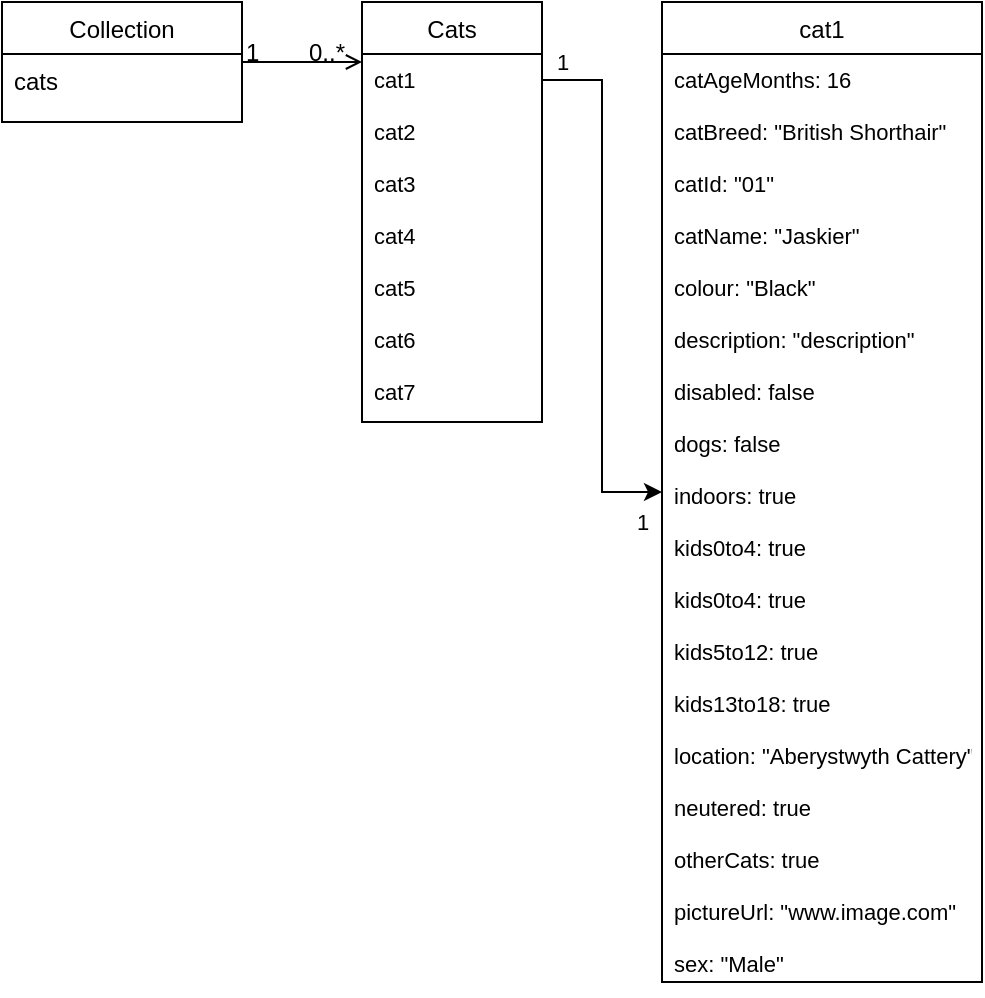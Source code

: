 <mxfile version="13.0.5" type="device"><diagram id="C5RBs43oDa-KdzZeNtuy" name="Page-1"><mxGraphModel dx="596" dy="958" grid="1" gridSize="10" guides="1" tooltips="1" connect="1" arrows="1" fold="1" page="1" pageScale="1" pageWidth="827" pageHeight="1169" math="0" shadow="0"><root><mxCell id="WIyWlLk6GJQsqaUBKTNV-0"/><mxCell id="WIyWlLk6GJQsqaUBKTNV-1" parent="WIyWlLk6GJQsqaUBKTNV-0"/><mxCell id="zkfFHV4jXpPFQw0GAbJ--26" value="" style="endArrow=open;shadow=0;strokeWidth=1;strokeColor=#000000;rounded=0;endFill=1;edgeStyle=elbowEdgeStyle;elbow=vertical;" parent="WIyWlLk6GJQsqaUBKTNV-1" source="zkfFHV4jXpPFQw0GAbJ--0" target="zkfFHV4jXpPFQw0GAbJ--17" edge="1"><mxGeometry x="0.5" y="41" relative="1" as="geometry"><mxPoint x="380" y="192" as="sourcePoint"/><mxPoint x="540" y="192" as="targetPoint"/><mxPoint x="-40" y="32" as="offset"/></mxGeometry></mxCell><mxCell id="zkfFHV4jXpPFQw0GAbJ--27" value="1" style="resizable=0;align=left;verticalAlign=bottom;labelBackgroundColor=none;fontSize=12;" parent="zkfFHV4jXpPFQw0GAbJ--26" connectable="0" vertex="1"><mxGeometry x="-1" relative="1" as="geometry"><mxPoint y="4" as="offset"/></mxGeometry></mxCell><mxCell id="zkfFHV4jXpPFQw0GAbJ--28" value="0..*" style="resizable=0;align=right;verticalAlign=bottom;labelBackgroundColor=none;fontSize=12;" parent="zkfFHV4jXpPFQw0GAbJ--26" connectable="0" vertex="1"><mxGeometry x="1" relative="1" as="geometry"><mxPoint x="-7" y="4" as="offset"/></mxGeometry></mxCell><mxCell id="zkfFHV4jXpPFQw0GAbJ--0" value="Collection" style="swimlane;fontStyle=0;align=center;verticalAlign=top;childLayout=stackLayout;horizontal=1;startSize=26;horizontalStack=0;resizeParent=1;resizeLast=0;collapsible=1;marginBottom=0;rounded=0;shadow=0;strokeWidth=1;" parent="WIyWlLk6GJQsqaUBKTNV-1" vertex="1"><mxGeometry x="10" y="20" width="120" height="60" as="geometry"><mxRectangle x="230" y="140" width="160" height="26" as="alternateBounds"/></mxGeometry></mxCell><mxCell id="zkfFHV4jXpPFQw0GAbJ--1" value="cats" style="text;align=left;verticalAlign=top;spacingLeft=4;spacingRight=4;overflow=hidden;rotatable=0;points=[[0,0.5],[1,0.5]];portConstraint=eastwest;" parent="zkfFHV4jXpPFQw0GAbJ--0" vertex="1"><mxGeometry y="26" width="120" height="26" as="geometry"/></mxCell><mxCell id="zkfFHV4jXpPFQw0GAbJ--17" value="Cats" style="swimlane;fontStyle=0;align=center;verticalAlign=top;childLayout=stackLayout;horizontal=1;startSize=26;horizontalStack=0;resizeParent=1;resizeLast=0;collapsible=1;marginBottom=0;rounded=0;shadow=0;strokeWidth=1;" parent="WIyWlLk6GJQsqaUBKTNV-1" vertex="1"><mxGeometry x="190" y="20" width="90" height="210" as="geometry"><mxRectangle x="550" y="140" width="160" height="26" as="alternateBounds"/></mxGeometry></mxCell><mxCell id="zkfFHV4jXpPFQw0GAbJ--18" value="cat1" style="text;align=left;verticalAlign=top;spacingLeft=4;spacingRight=4;overflow=hidden;rotatable=0;points=[[0,0.5],[1,0.5]];portConstraint=eastwest;fontSize=11;" parent="zkfFHV4jXpPFQw0GAbJ--17" vertex="1"><mxGeometry y="26" width="90" height="26" as="geometry"/></mxCell><mxCell id="UbDzmQBTZLKI4Wu9xhtd-22" value="cat2" style="text;align=left;verticalAlign=top;spacingLeft=4;spacingRight=4;overflow=hidden;rotatable=0;points=[[0,0.5],[1,0.5]];portConstraint=eastwest;fontSize=11;" vertex="1" parent="zkfFHV4jXpPFQw0GAbJ--17"><mxGeometry y="52" width="90" height="26" as="geometry"/></mxCell><mxCell id="UbDzmQBTZLKI4Wu9xhtd-23" value="cat3" style="text;align=left;verticalAlign=top;spacingLeft=4;spacingRight=4;overflow=hidden;rotatable=0;points=[[0,0.5],[1,0.5]];portConstraint=eastwest;fontSize=11;" vertex="1" parent="zkfFHV4jXpPFQw0GAbJ--17"><mxGeometry y="78" width="90" height="26" as="geometry"/></mxCell><mxCell id="UbDzmQBTZLKI4Wu9xhtd-24" value="cat4" style="text;align=left;verticalAlign=top;spacingLeft=4;spacingRight=4;overflow=hidden;rotatable=0;points=[[0,0.5],[1,0.5]];portConstraint=eastwest;fontSize=11;" vertex="1" parent="zkfFHV4jXpPFQw0GAbJ--17"><mxGeometry y="104" width="90" height="26" as="geometry"/></mxCell><mxCell id="UbDzmQBTZLKI4Wu9xhtd-25" value="cat5" style="text;align=left;verticalAlign=top;spacingLeft=4;spacingRight=4;overflow=hidden;rotatable=0;points=[[0,0.5],[1,0.5]];portConstraint=eastwest;fontSize=11;" vertex="1" parent="zkfFHV4jXpPFQw0GAbJ--17"><mxGeometry y="130" width="90" height="26" as="geometry"/></mxCell><mxCell id="UbDzmQBTZLKI4Wu9xhtd-26" value="cat6" style="text;align=left;verticalAlign=top;spacingLeft=4;spacingRight=4;overflow=hidden;rotatable=0;points=[[0,0.5],[1,0.5]];portConstraint=eastwest;fontSize=11;" vertex="1" parent="zkfFHV4jXpPFQw0GAbJ--17"><mxGeometry y="156" width="90" height="26" as="geometry"/></mxCell><mxCell id="UbDzmQBTZLKI4Wu9xhtd-27" value="cat7" style="text;align=left;verticalAlign=top;spacingLeft=4;spacingRight=4;overflow=hidden;rotatable=0;points=[[0,0.5],[1,0.5]];portConstraint=eastwest;fontSize=11;" vertex="1" parent="zkfFHV4jXpPFQw0GAbJ--17"><mxGeometry y="182" width="90" height="26" as="geometry"/></mxCell><mxCell id="UbDzmQBTZLKI4Wu9xhtd-36" style="edgeStyle=orthogonalEdgeStyle;rounded=0;orthogonalLoop=1;jettySize=auto;html=1;fontSize=11;" edge="1" parent="WIyWlLk6GJQsqaUBKTNV-1" source="zkfFHV4jXpPFQw0GAbJ--18" target="UbDzmQBTZLKI4Wu9xhtd-28"><mxGeometry relative="1" as="geometry"/></mxCell><mxCell id="UbDzmQBTZLKI4Wu9xhtd-28" value="cat1" style="swimlane;fontStyle=0;align=center;verticalAlign=top;childLayout=stackLayout;horizontal=1;startSize=26;horizontalStack=0;resizeParent=1;resizeLast=0;collapsible=1;marginBottom=0;rounded=0;shadow=0;strokeWidth=1;" vertex="1" parent="WIyWlLk6GJQsqaUBKTNV-1"><mxGeometry x="340" y="20" width="160" height="490" as="geometry"><mxRectangle x="550" y="140" width="160" height="26" as="alternateBounds"/></mxGeometry></mxCell><mxCell id="UbDzmQBTZLKI4Wu9xhtd-29" value="catAgeMonths: 16" style="text;align=left;verticalAlign=top;spacingLeft=4;spacingRight=4;overflow=hidden;rotatable=0;points=[[0,0.5],[1,0.5]];portConstraint=eastwest;fontSize=11;" vertex="1" parent="UbDzmQBTZLKI4Wu9xhtd-28"><mxGeometry y="26" width="160" height="26" as="geometry"/></mxCell><mxCell id="UbDzmQBTZLKI4Wu9xhtd-30" value="catBreed: &quot;British Shorthair&quot;" style="text;align=left;verticalAlign=top;spacingLeft=4;spacingRight=4;overflow=hidden;rotatable=0;points=[[0,0.5],[1,0.5]];portConstraint=eastwest;fontSize=11;" vertex="1" parent="UbDzmQBTZLKI4Wu9xhtd-28"><mxGeometry y="52" width="160" height="26" as="geometry"/></mxCell><mxCell id="UbDzmQBTZLKI4Wu9xhtd-31" value="catId: &quot;01&quot;" style="text;align=left;verticalAlign=top;spacingLeft=4;spacingRight=4;overflow=hidden;rotatable=0;points=[[0,0.5],[1,0.5]];portConstraint=eastwest;fontSize=11;" vertex="1" parent="UbDzmQBTZLKI4Wu9xhtd-28"><mxGeometry y="78" width="160" height="26" as="geometry"/></mxCell><mxCell id="UbDzmQBTZLKI4Wu9xhtd-32" value="catName: &quot;Jaskier&quot;" style="text;align=left;verticalAlign=top;spacingLeft=4;spacingRight=4;overflow=hidden;rotatable=0;points=[[0,0.5],[1,0.5]];portConstraint=eastwest;fontSize=11;" vertex="1" parent="UbDzmQBTZLKI4Wu9xhtd-28"><mxGeometry y="104" width="160" height="26" as="geometry"/></mxCell><mxCell id="UbDzmQBTZLKI4Wu9xhtd-33" value="colour: &quot;Black&quot;" style="text;align=left;verticalAlign=top;spacingLeft=4;spacingRight=4;overflow=hidden;rotatable=0;points=[[0,0.5],[1,0.5]];portConstraint=eastwest;fontSize=11;" vertex="1" parent="UbDzmQBTZLKI4Wu9xhtd-28"><mxGeometry y="130" width="160" height="26" as="geometry"/></mxCell><mxCell id="UbDzmQBTZLKI4Wu9xhtd-34" value="description: &quot;description&quot;" style="text;align=left;verticalAlign=top;spacingLeft=4;spacingRight=4;overflow=hidden;rotatable=0;points=[[0,0.5],[1,0.5]];portConstraint=eastwest;fontSize=11;" vertex="1" parent="UbDzmQBTZLKI4Wu9xhtd-28"><mxGeometry y="156" width="160" height="26" as="geometry"/></mxCell><mxCell id="UbDzmQBTZLKI4Wu9xhtd-35" value="disabled: false" style="text;align=left;verticalAlign=top;spacingLeft=4;spacingRight=4;overflow=hidden;rotatable=0;points=[[0,0.5],[1,0.5]];portConstraint=eastwest;fontSize=11;" vertex="1" parent="UbDzmQBTZLKI4Wu9xhtd-28"><mxGeometry y="182" width="160" height="26" as="geometry"/></mxCell><mxCell id="UbDzmQBTZLKI4Wu9xhtd-37" value="dogs: false" style="text;align=left;verticalAlign=top;spacingLeft=4;spacingRight=4;overflow=hidden;rotatable=0;points=[[0,0.5],[1,0.5]];portConstraint=eastwest;fontSize=11;" vertex="1" parent="UbDzmQBTZLKI4Wu9xhtd-28"><mxGeometry y="208" width="160" height="26" as="geometry"/></mxCell><mxCell id="UbDzmQBTZLKI4Wu9xhtd-38" value="indoors: true" style="text;align=left;verticalAlign=top;spacingLeft=4;spacingRight=4;overflow=hidden;rotatable=0;points=[[0,0.5],[1,0.5]];portConstraint=eastwest;fontSize=11;" vertex="1" parent="UbDzmQBTZLKI4Wu9xhtd-28"><mxGeometry y="234" width="160" height="26" as="geometry"/></mxCell><mxCell id="UbDzmQBTZLKI4Wu9xhtd-39" value="kids0to4: true" style="text;align=left;verticalAlign=top;spacingLeft=4;spacingRight=4;overflow=hidden;rotatable=0;points=[[0,0.5],[1,0.5]];portConstraint=eastwest;fontSize=11;" vertex="1" parent="UbDzmQBTZLKI4Wu9xhtd-28"><mxGeometry y="260" width="160" height="26" as="geometry"/></mxCell><mxCell id="UbDzmQBTZLKI4Wu9xhtd-40" value="kids0to4: true" style="text;align=left;verticalAlign=top;spacingLeft=4;spacingRight=4;overflow=hidden;rotatable=0;points=[[0,0.5],[1,0.5]];portConstraint=eastwest;fontSize=11;" vertex="1" parent="UbDzmQBTZLKI4Wu9xhtd-28"><mxGeometry y="286" width="160" height="26" as="geometry"/></mxCell><mxCell id="UbDzmQBTZLKI4Wu9xhtd-41" value="kids5to12: true" style="text;align=left;verticalAlign=top;spacingLeft=4;spacingRight=4;overflow=hidden;rotatable=0;points=[[0,0.5],[1,0.5]];portConstraint=eastwest;fontSize=11;" vertex="1" parent="UbDzmQBTZLKI4Wu9xhtd-28"><mxGeometry y="312" width="160" height="26" as="geometry"/></mxCell><mxCell id="UbDzmQBTZLKI4Wu9xhtd-42" value="kids13to18: true" style="text;align=left;verticalAlign=top;spacingLeft=4;spacingRight=4;overflow=hidden;rotatable=0;points=[[0,0.5],[1,0.5]];portConstraint=eastwest;fontSize=11;" vertex="1" parent="UbDzmQBTZLKI4Wu9xhtd-28"><mxGeometry y="338" width="160" height="26" as="geometry"/></mxCell><mxCell id="UbDzmQBTZLKI4Wu9xhtd-43" value="location: &quot;Aberystwyth Cattery&quot;" style="text;align=left;verticalAlign=top;spacingLeft=4;spacingRight=4;overflow=hidden;rotatable=0;points=[[0,0.5],[1,0.5]];portConstraint=eastwest;fontSize=11;" vertex="1" parent="UbDzmQBTZLKI4Wu9xhtd-28"><mxGeometry y="364" width="160" height="26" as="geometry"/></mxCell><mxCell id="UbDzmQBTZLKI4Wu9xhtd-44" value="neutered: true" style="text;align=left;verticalAlign=top;spacingLeft=4;spacingRight=4;overflow=hidden;rotatable=0;points=[[0,0.5],[1,0.5]];portConstraint=eastwest;fontSize=11;" vertex="1" parent="WIyWlLk6GJQsqaUBKTNV-1"><mxGeometry x="340" y="410" width="160" height="26" as="geometry"/></mxCell><mxCell id="UbDzmQBTZLKI4Wu9xhtd-45" value="otherCats: true" style="text;align=left;verticalAlign=top;spacingLeft=4;spacingRight=4;overflow=hidden;rotatable=0;points=[[0,0.5],[1,0.5]];portConstraint=eastwest;fontSize=11;" vertex="1" parent="WIyWlLk6GJQsqaUBKTNV-1"><mxGeometry x="340" y="436" width="160" height="26" as="geometry"/></mxCell><mxCell id="UbDzmQBTZLKI4Wu9xhtd-46" value="pictureUrl: &quot;www.image.com&quot;" style="text;align=left;verticalAlign=top;spacingLeft=4;spacingRight=4;overflow=hidden;rotatable=0;points=[[0,0.5],[1,0.5]];portConstraint=eastwest;fontSize=11;" vertex="1" parent="WIyWlLk6GJQsqaUBKTNV-1"><mxGeometry x="340" y="462" width="160" height="26" as="geometry"/></mxCell><mxCell id="UbDzmQBTZLKI4Wu9xhtd-47" value="sex: &quot;Male&quot;" style="text;align=left;verticalAlign=top;spacingLeft=4;spacingRight=4;overflow=hidden;rotatable=0;points=[[0,0.5],[1,0.5]];portConstraint=eastwest;fontSize=11;" vertex="1" parent="WIyWlLk6GJQsqaUBKTNV-1"><mxGeometry x="340" y="488" width="160" height="26" as="geometry"/></mxCell><mxCell id="UbDzmQBTZLKI4Wu9xhtd-48" value="1" style="text;html=1;align=center;verticalAlign=middle;resizable=0;points=[];autosize=1;fontSize=11;" vertex="1" parent="WIyWlLk6GJQsqaUBKTNV-1"><mxGeometry x="280" y="40" width="20" height="20" as="geometry"/></mxCell><mxCell id="UbDzmQBTZLKI4Wu9xhtd-49" value="1" style="text;html=1;align=center;verticalAlign=middle;resizable=0;points=[];autosize=1;fontSize=11;" vertex="1" parent="WIyWlLk6GJQsqaUBKTNV-1"><mxGeometry x="320" y="270" width="20" height="20" as="geometry"/></mxCell></root></mxGraphModel></diagram></mxfile>